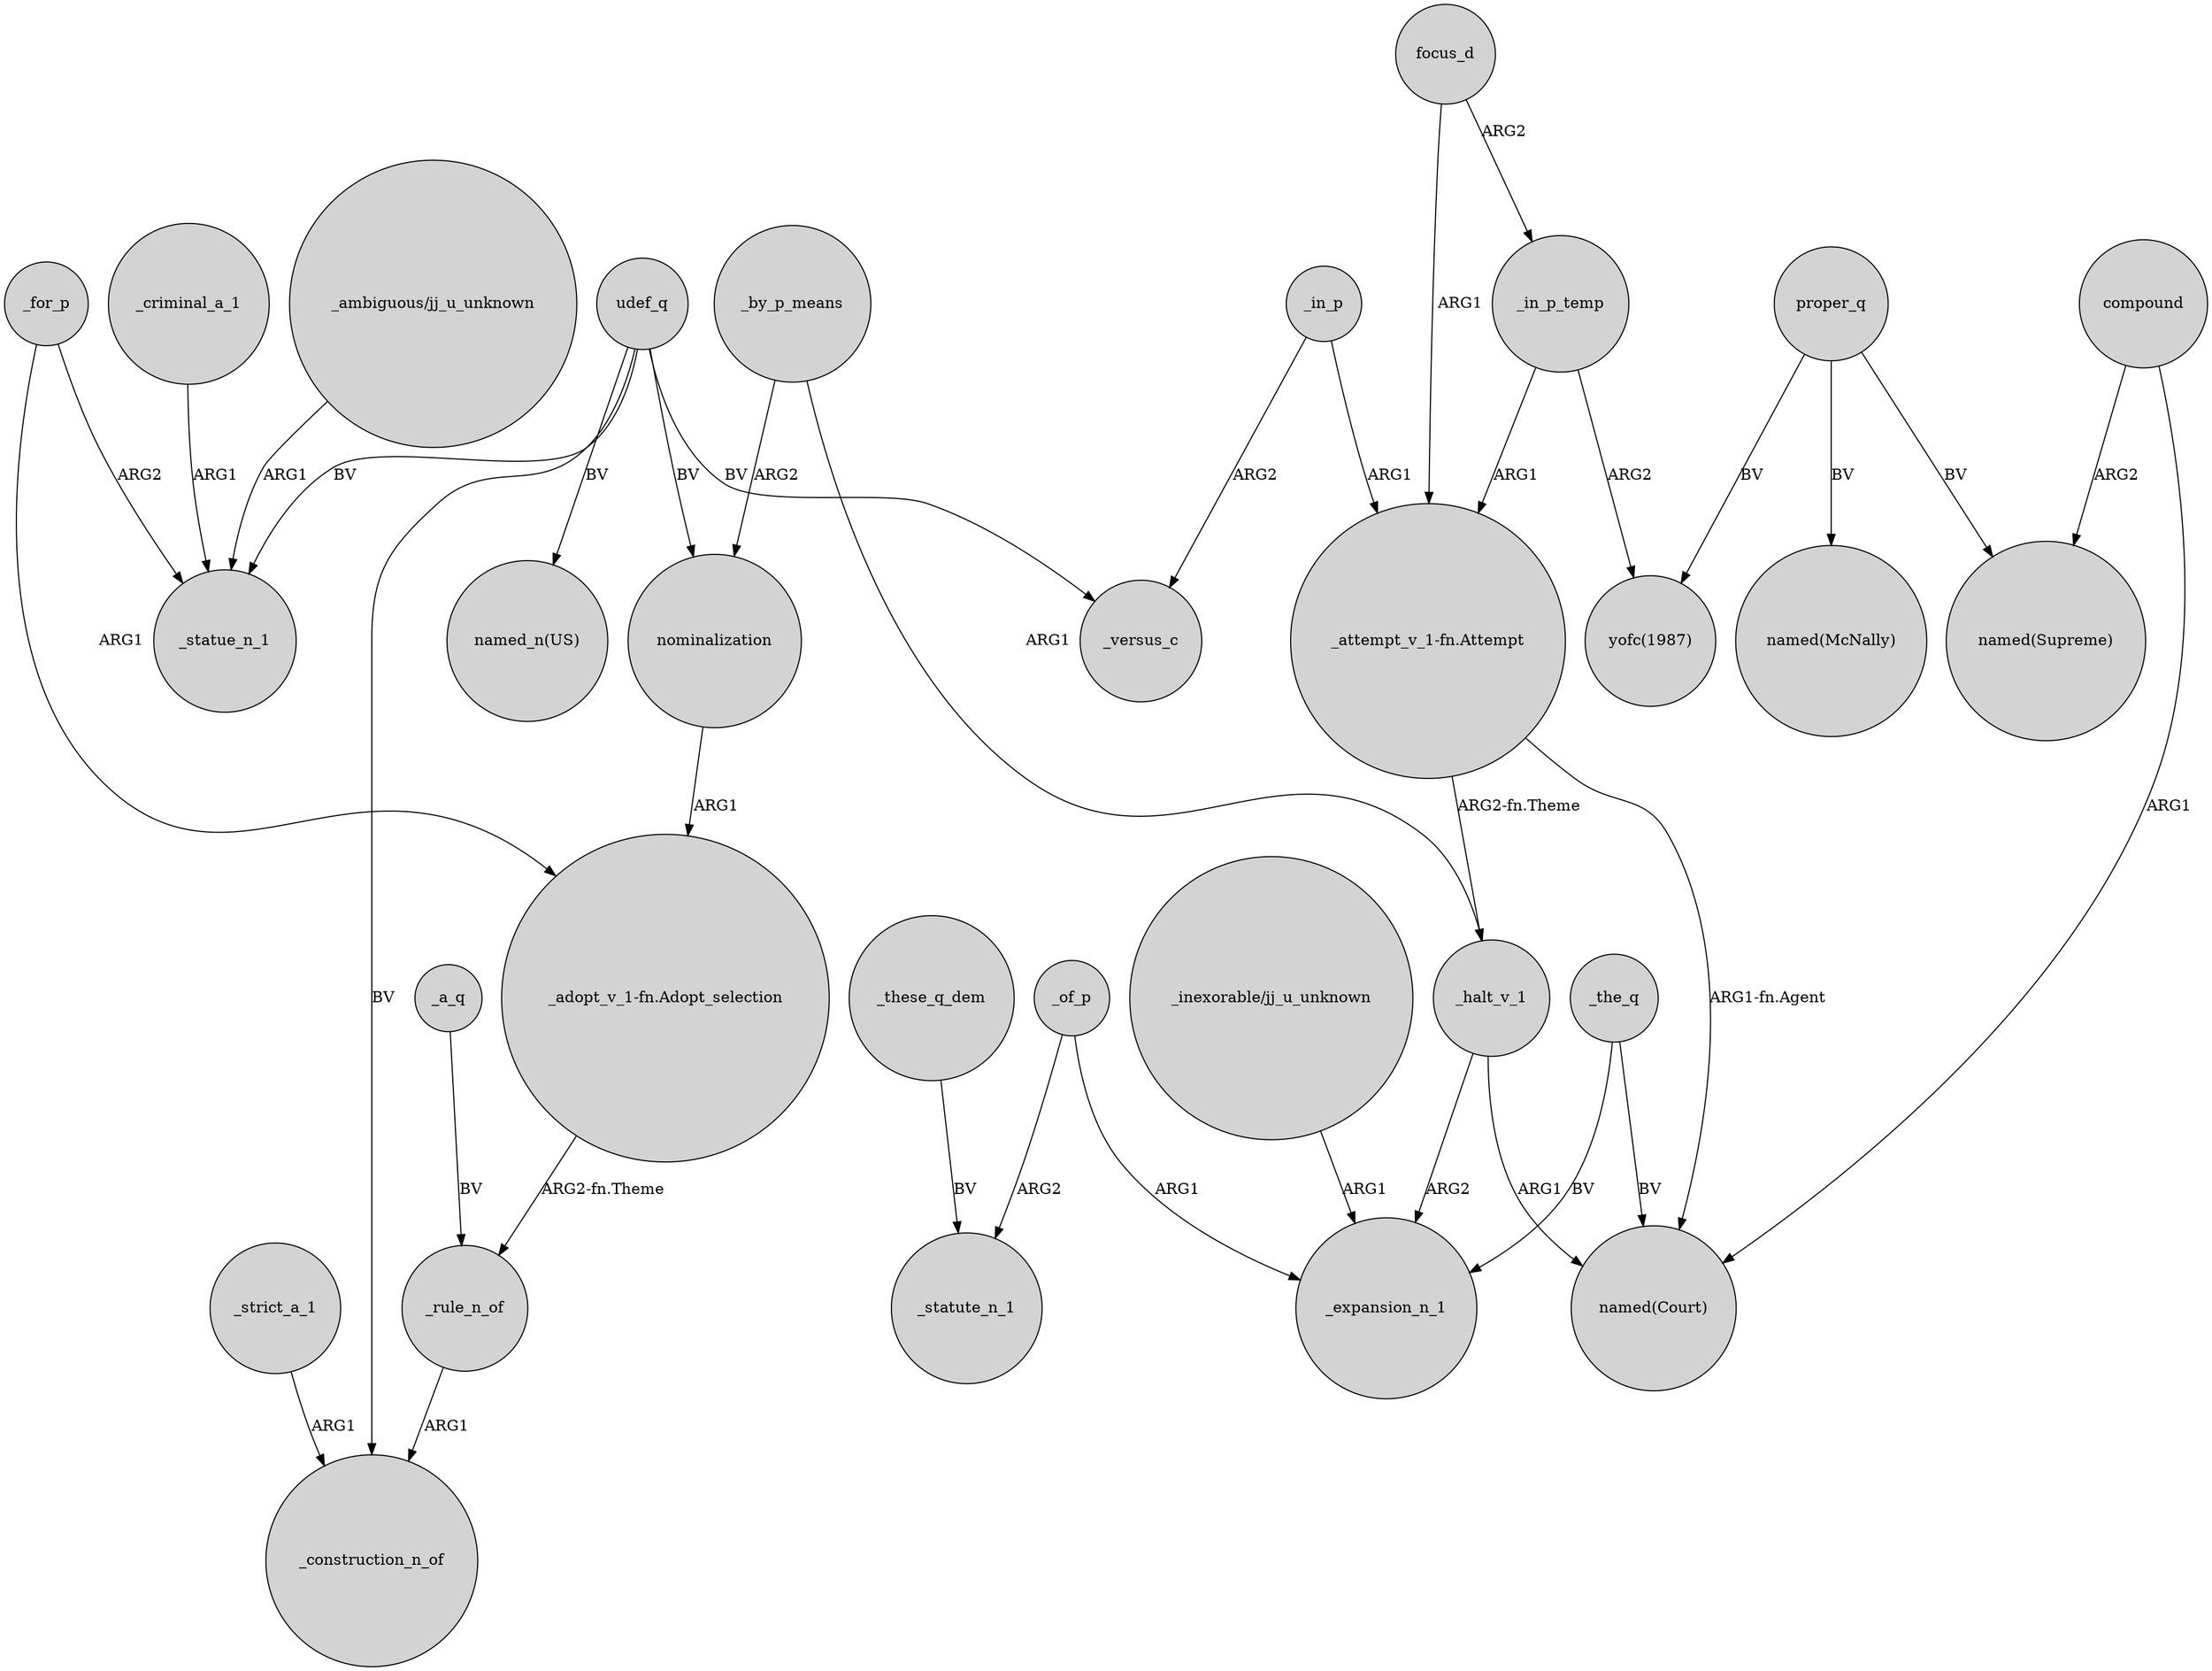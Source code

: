 digraph {
	node [shape=circle style=filled]
	_strict_a_1 -> _construction_n_of [label=ARG1]
	proper_q -> "named(McNally)" [label=BV]
	_in_p_temp -> "yofc(1987)" [label=ARG2]
	focus_d -> _in_p_temp [label=ARG2]
	"_inexorable/jj_u_unknown" -> _expansion_n_1 [label=ARG1]
	udef_q -> "named_n(US)" [label=BV]
	"_ambiguous/jj_u_unknown" -> _statue_n_1 [label=ARG1]
	_by_p_means -> nominalization [label=ARG2]
	_these_q_dem -> _statute_n_1 [label=BV]
	_criminal_a_1 -> _statue_n_1 [label=ARG1]
	udef_q -> _statue_n_1 [label=BV]
	focus_d -> "_attempt_v_1-fn.Attempt" [label=ARG1]
	_of_p -> _expansion_n_1 [label=ARG1]
	_in_p_temp -> "_attempt_v_1-fn.Attempt" [label=ARG1]
	udef_q -> _versus_c [label=BV]
	_of_p -> _statute_n_1 [label=ARG2]
	_halt_v_1 -> _expansion_n_1 [label=ARG2]
	_by_p_means -> _halt_v_1 [label=ARG1]
	_the_q -> "named(Court)" [label=BV]
	nominalization -> "_adopt_v_1-fn.Adopt_selection" [label=ARG1]
	_a_q -> _rule_n_of [label=BV]
	_for_p -> _statue_n_1 [label=ARG2]
	"_attempt_v_1-fn.Attempt" -> "named(Court)" [label="ARG1-fn.Agent"]
	compound -> "named(Supreme)" [label=ARG2]
	_in_p -> _versus_c [label=ARG2]
	"_adopt_v_1-fn.Adopt_selection" -> _rule_n_of [label="ARG2-fn.Theme"]
	proper_q -> "named(Supreme)" [label=BV]
	udef_q -> nominalization [label=BV]
	proper_q -> "yofc(1987)" [label=BV]
	"_attempt_v_1-fn.Attempt" -> _halt_v_1 [label="ARG2-fn.Theme"]
	_in_p -> "_attempt_v_1-fn.Attempt" [label=ARG1]
	_the_q -> _expansion_n_1 [label=BV]
	udef_q -> _construction_n_of [label=BV]
	_for_p -> "_adopt_v_1-fn.Adopt_selection" [label=ARG1]
	compound -> "named(Court)" [label=ARG1]
	_halt_v_1 -> "named(Court)" [label=ARG1]
	_rule_n_of -> _construction_n_of [label=ARG1]
}
